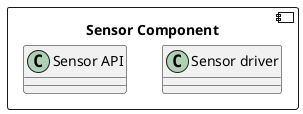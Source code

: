 @startuml SensorComponent
  component "Sensor Component" as sensorcomponent {
    class "Sensor driver" as sensordrv
    class "Sensor API" as sensorapi
  }
@enduml 
